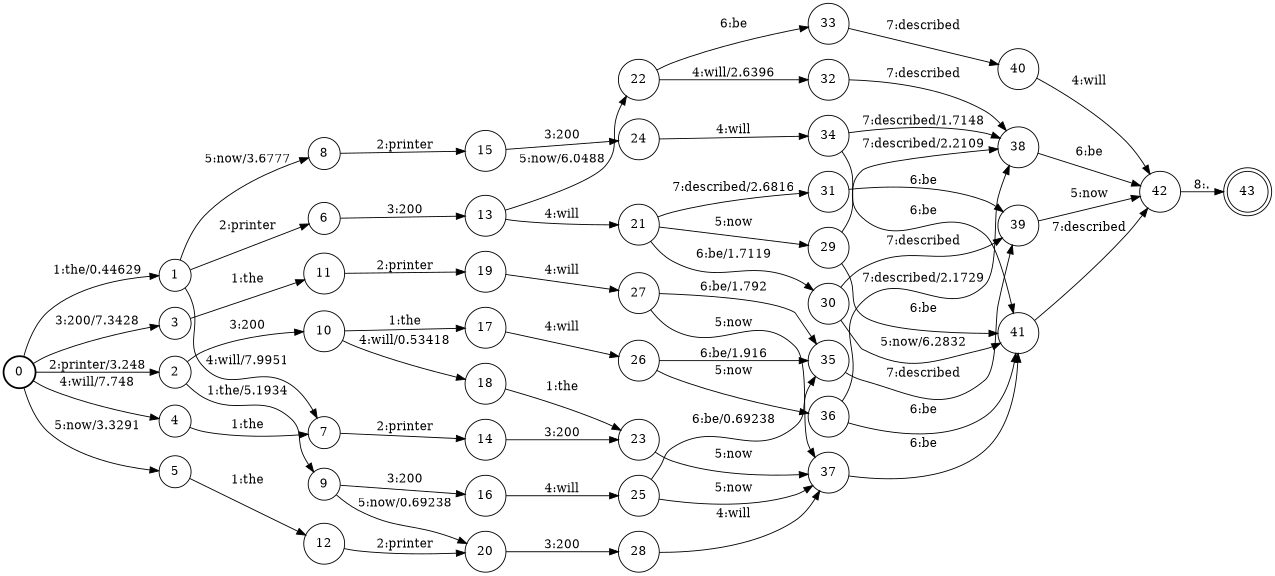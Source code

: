 digraph FST {
rankdir = LR;
size = "8.5,11";
label = "";
center = 1;
orientation = Portrait;
ranksep = "0.4";
nodesep = "0.25";
0 [label = "0", shape = circle, style = bold, fontsize = 14]
	0 -> 1 [label = "1:the/0.44629", fontsize = 14];
	0 -> 2 [label = "2:printer/3.248", fontsize = 14];
	0 -> 3 [label = "3:200/7.3428", fontsize = 14];
	0 -> 4 [label = "4:will/7.748", fontsize = 14];
	0 -> 5 [label = "5:now/3.3291", fontsize = 14];
1 [label = "1", shape = circle, style = solid, fontsize = 14]
	1 -> 6 [label = "2:printer", fontsize = 14];
	1 -> 7 [label = "4:will/7.9951", fontsize = 14];
	1 -> 8 [label = "5:now/3.6777", fontsize = 14];
2 [label = "2", shape = circle, style = solid, fontsize = 14]
	2 -> 9 [label = "1:the/5.1934", fontsize = 14];
	2 -> 10 [label = "3:200", fontsize = 14];
3 [label = "3", shape = circle, style = solid, fontsize = 14]
	3 -> 11 [label = "1:the", fontsize = 14];
4 [label = "4", shape = circle, style = solid, fontsize = 14]
	4 -> 7 [label = "1:the", fontsize = 14];
5 [label = "5", shape = circle, style = solid, fontsize = 14]
	5 -> 12 [label = "1:the", fontsize = 14];
6 [label = "6", shape = circle, style = solid, fontsize = 14]
	6 -> 13 [label = "3:200", fontsize = 14];
7 [label = "7", shape = circle, style = solid, fontsize = 14]
	7 -> 14 [label = "2:printer", fontsize = 14];
8 [label = "8", shape = circle, style = solid, fontsize = 14]
	8 -> 15 [label = "2:printer", fontsize = 14];
9 [label = "9", shape = circle, style = solid, fontsize = 14]
	9 -> 16 [label = "3:200", fontsize = 14];
	9 -> 20 [label = "5:now/0.69238", fontsize = 14];
10 [label = "10", shape = circle, style = solid, fontsize = 14]
	10 -> 17 [label = "1:the", fontsize = 14];
	10 -> 18 [label = "4:will/0.53418", fontsize = 14];
11 [label = "11", shape = circle, style = solid, fontsize = 14]
	11 -> 19 [label = "2:printer", fontsize = 14];
12 [label = "12", shape = circle, style = solid, fontsize = 14]
	12 -> 20 [label = "2:printer", fontsize = 14];
13 [label = "13", shape = circle, style = solid, fontsize = 14]
	13 -> 21 [label = "4:will", fontsize = 14];
	13 -> 22 [label = "5:now/6.0488", fontsize = 14];
14 [label = "14", shape = circle, style = solid, fontsize = 14]
	14 -> 23 [label = "3:200", fontsize = 14];
15 [label = "15", shape = circle, style = solid, fontsize = 14]
	15 -> 24 [label = "3:200", fontsize = 14];
16 [label = "16", shape = circle, style = solid, fontsize = 14]
	16 -> 25 [label = "4:will", fontsize = 14];
17 [label = "17", shape = circle, style = solid, fontsize = 14]
	17 -> 26 [label = "4:will", fontsize = 14];
18 [label = "18", shape = circle, style = solid, fontsize = 14]
	18 -> 23 [label = "1:the", fontsize = 14];
19 [label = "19", shape = circle, style = solid, fontsize = 14]
	19 -> 27 [label = "4:will", fontsize = 14];
20 [label = "20", shape = circle, style = solid, fontsize = 14]
	20 -> 28 [label = "3:200", fontsize = 14];
21 [label = "21", shape = circle, style = solid, fontsize = 14]
	21 -> 29 [label = "5:now", fontsize = 14];
	21 -> 30 [label = "6:be/1.7119", fontsize = 14];
	21 -> 31 [label = "7:described/2.6816", fontsize = 14];
22 [label = "22", shape = circle, style = solid, fontsize = 14]
	22 -> 32 [label = "4:will/2.6396", fontsize = 14];
	22 -> 33 [label = "6:be", fontsize = 14];
23 [label = "23", shape = circle, style = solid, fontsize = 14]
	23 -> 37 [label = "5:now", fontsize = 14];
24 [label = "24", shape = circle, style = solid, fontsize = 14]
	24 -> 34 [label = "4:will", fontsize = 14];
25 [label = "25", shape = circle, style = solid, fontsize = 14]
	25 -> 37 [label = "5:now", fontsize = 14];
	25 -> 35 [label = "6:be/0.69238", fontsize = 14];
26 [label = "26", shape = circle, style = solid, fontsize = 14]
	26 -> 36 [label = "5:now", fontsize = 14];
	26 -> 35 [label = "6:be/1.916", fontsize = 14];
27 [label = "27", shape = circle, style = solid, fontsize = 14]
	27 -> 37 [label = "5:now", fontsize = 14];
	27 -> 35 [label = "6:be/1.792", fontsize = 14];
28 [label = "28", shape = circle, style = solid, fontsize = 14]
	28 -> 37 [label = "4:will", fontsize = 14];
29 [label = "29", shape = circle, style = solid, fontsize = 14]
	29 -> 41 [label = "6:be", fontsize = 14];
	29 -> 38 [label = "7:described/2.2109", fontsize = 14];
30 [label = "30", shape = circle, style = solid, fontsize = 14]
	30 -> 41 [label = "5:now/6.2832", fontsize = 14];
	30 -> 39 [label = "7:described", fontsize = 14];
31 [label = "31", shape = circle, style = solid, fontsize = 14]
	31 -> 39 [label = "6:be", fontsize = 14];
32 [label = "32", shape = circle, style = solid, fontsize = 14]
	32 -> 38 [label = "7:described", fontsize = 14];
33 [label = "33", shape = circle, style = solid, fontsize = 14]
	33 -> 40 [label = "7:described", fontsize = 14];
34 [label = "34", shape = circle, style = solid, fontsize = 14]
	34 -> 41 [label = "6:be", fontsize = 14];
	34 -> 38 [label = "7:described/1.7148", fontsize = 14];
35 [label = "35", shape = circle, style = solid, fontsize = 14]
	35 -> 39 [label = "7:described", fontsize = 14];
36 [label = "36", shape = circle, style = solid, fontsize = 14]
	36 -> 41 [label = "6:be", fontsize = 14];
	36 -> 38 [label = "7:described/2.1729", fontsize = 14];
37 [label = "37", shape = circle, style = solid, fontsize = 14]
	37 -> 41 [label = "6:be", fontsize = 14];
38 [label = "38", shape = circle, style = solid, fontsize = 14]
	38 -> 42 [label = "6:be", fontsize = 14];
39 [label = "39", shape = circle, style = solid, fontsize = 14]
	39 -> 42 [label = "5:now", fontsize = 14];
40 [label = "40", shape = circle, style = solid, fontsize = 14]
	40 -> 42 [label = "4:will", fontsize = 14];
41 [label = "41", shape = circle, style = solid, fontsize = 14]
	41 -> 42 [label = "7:described", fontsize = 14];
42 [label = "42", shape = circle, style = solid, fontsize = 14]
	42 -> 43 [label = "8:.", fontsize = 14];
43 [label = "43", shape = doublecircle, style = solid, fontsize = 14]
}
